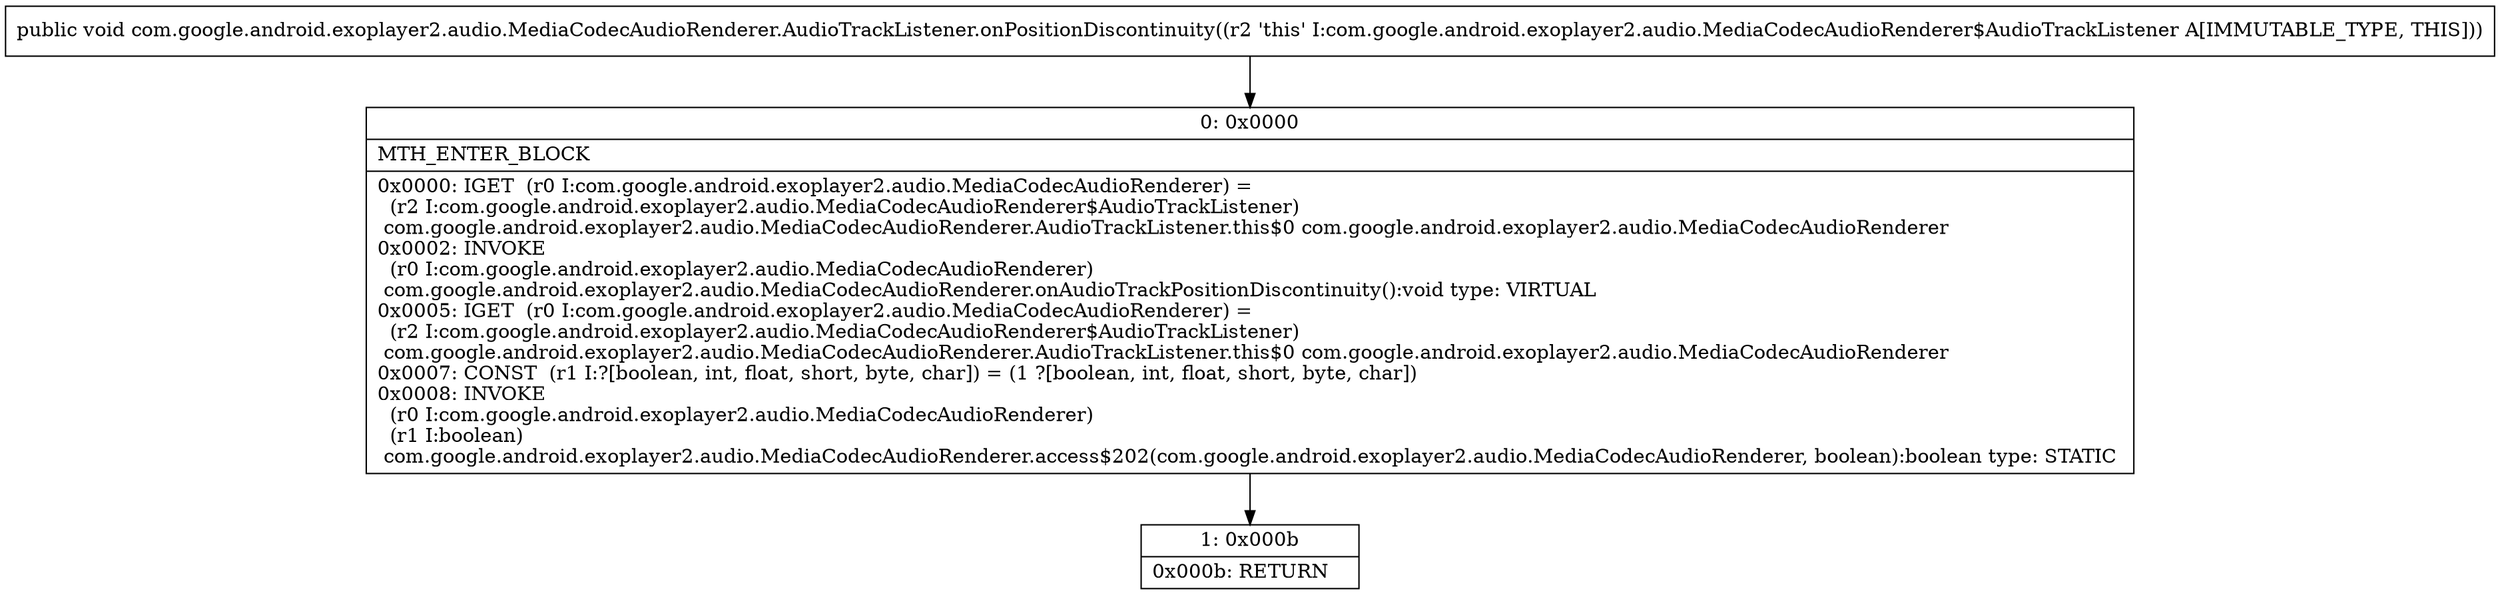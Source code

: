 digraph "CFG forcom.google.android.exoplayer2.audio.MediaCodecAudioRenderer.AudioTrackListener.onPositionDiscontinuity()V" {
Node_0 [shape=record,label="{0\:\ 0x0000|MTH_ENTER_BLOCK\l|0x0000: IGET  (r0 I:com.google.android.exoplayer2.audio.MediaCodecAudioRenderer) = \l  (r2 I:com.google.android.exoplayer2.audio.MediaCodecAudioRenderer$AudioTrackListener)\l com.google.android.exoplayer2.audio.MediaCodecAudioRenderer.AudioTrackListener.this$0 com.google.android.exoplayer2.audio.MediaCodecAudioRenderer \l0x0002: INVOKE  \l  (r0 I:com.google.android.exoplayer2.audio.MediaCodecAudioRenderer)\l com.google.android.exoplayer2.audio.MediaCodecAudioRenderer.onAudioTrackPositionDiscontinuity():void type: VIRTUAL \l0x0005: IGET  (r0 I:com.google.android.exoplayer2.audio.MediaCodecAudioRenderer) = \l  (r2 I:com.google.android.exoplayer2.audio.MediaCodecAudioRenderer$AudioTrackListener)\l com.google.android.exoplayer2.audio.MediaCodecAudioRenderer.AudioTrackListener.this$0 com.google.android.exoplayer2.audio.MediaCodecAudioRenderer \l0x0007: CONST  (r1 I:?[boolean, int, float, short, byte, char]) = (1 ?[boolean, int, float, short, byte, char]) \l0x0008: INVOKE  \l  (r0 I:com.google.android.exoplayer2.audio.MediaCodecAudioRenderer)\l  (r1 I:boolean)\l com.google.android.exoplayer2.audio.MediaCodecAudioRenderer.access$202(com.google.android.exoplayer2.audio.MediaCodecAudioRenderer, boolean):boolean type: STATIC \l}"];
Node_1 [shape=record,label="{1\:\ 0x000b|0x000b: RETURN   \l}"];
MethodNode[shape=record,label="{public void com.google.android.exoplayer2.audio.MediaCodecAudioRenderer.AudioTrackListener.onPositionDiscontinuity((r2 'this' I:com.google.android.exoplayer2.audio.MediaCodecAudioRenderer$AudioTrackListener A[IMMUTABLE_TYPE, THIS])) }"];
MethodNode -> Node_0;
Node_0 -> Node_1;
}

